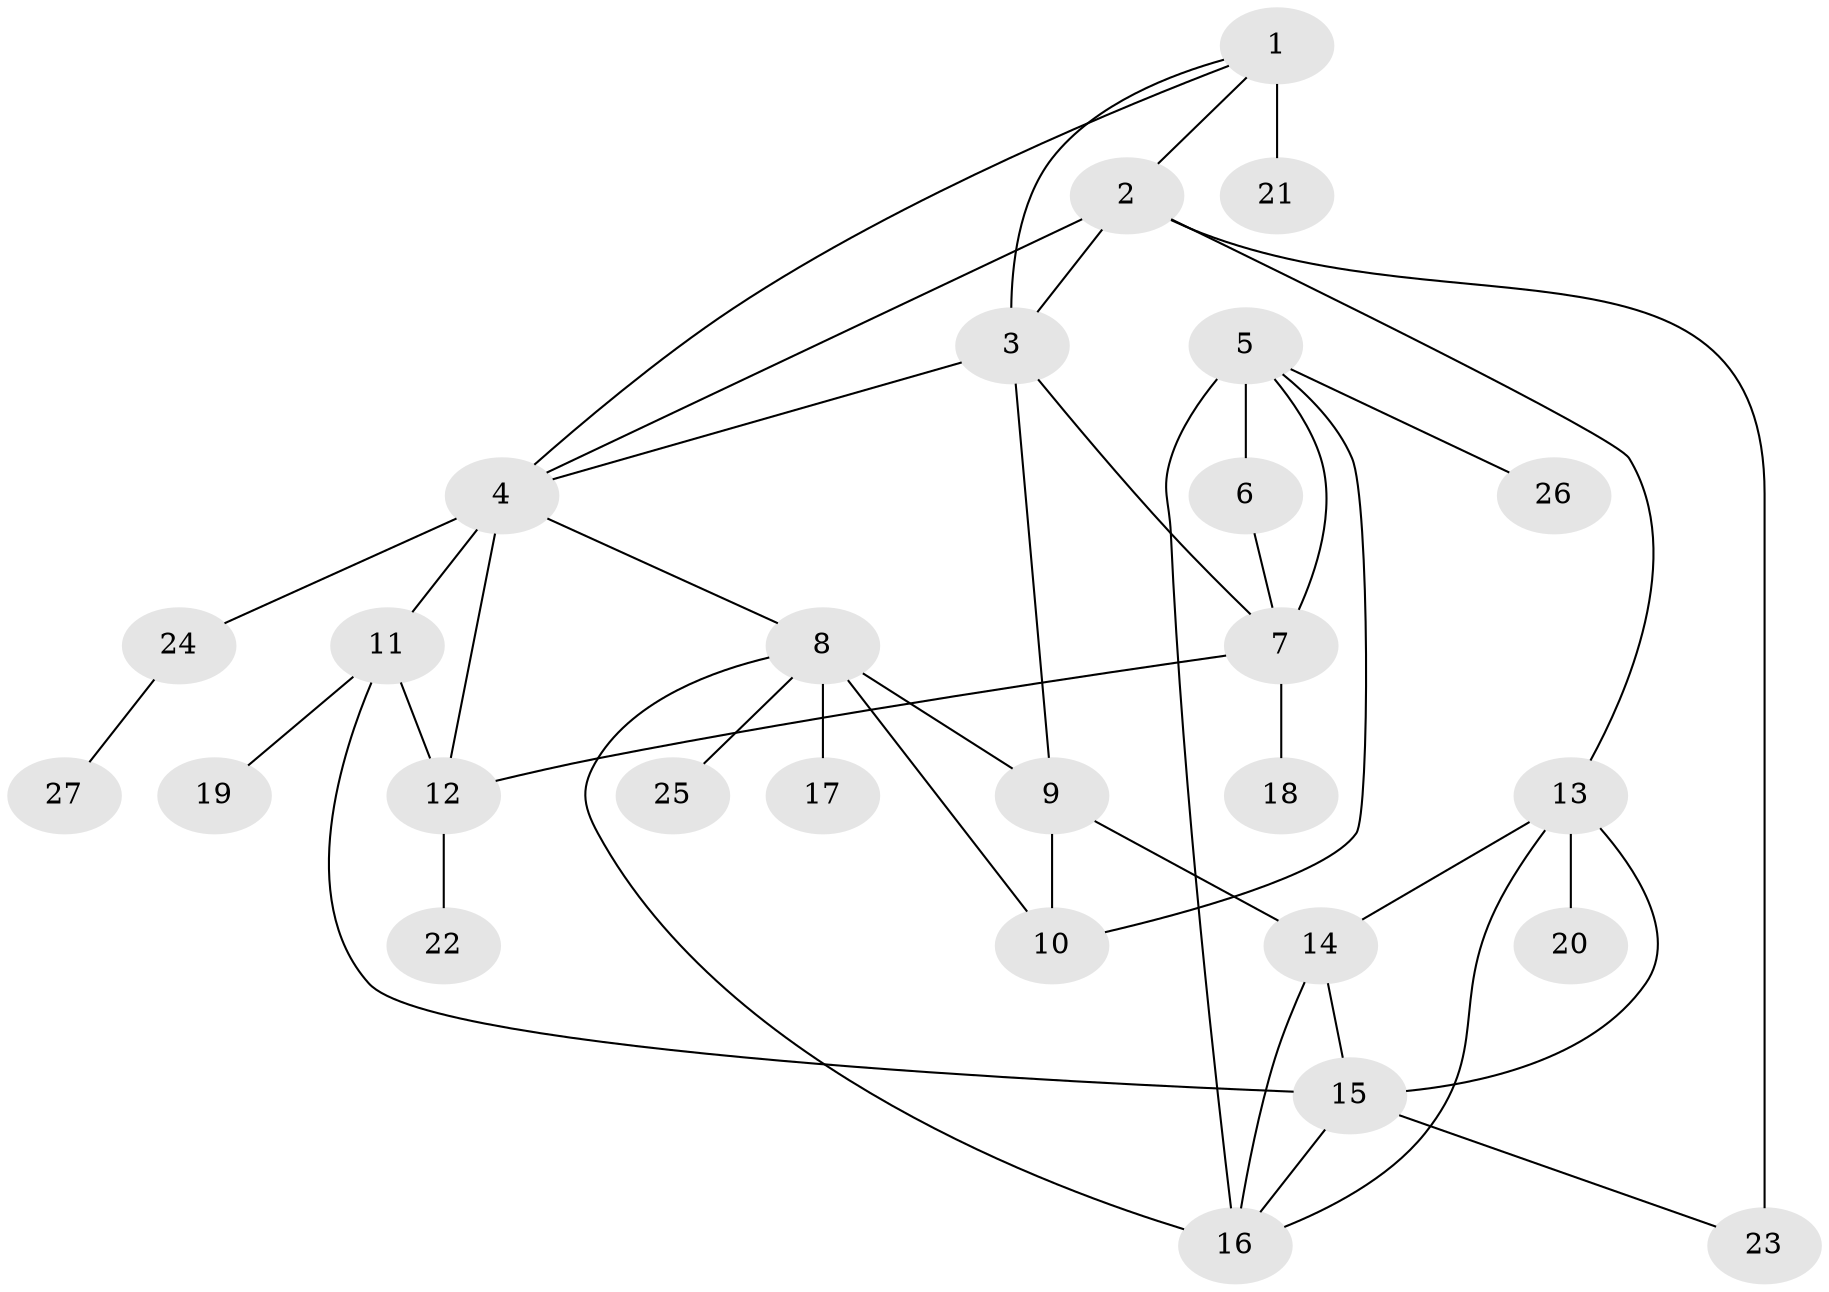 // original degree distribution, {8: 0.011627906976744186, 7: 0.08139534883720931, 6: 0.03488372093023256, 5: 0.03488372093023256, 4: 0.011627906976744186, 12: 0.011627906976744186, 14: 0.011627906976744186, 3: 0.023255813953488372, 9: 0.023255813953488372, 1: 0.627906976744186, 2: 0.12790697674418605}
// Generated by graph-tools (version 1.1) at 2025/52/03/04/25 22:52:50]
// undirected, 27 vertices, 43 edges
graph export_dot {
  node [color=gray90,style=filled];
  1;
  2;
  3;
  4;
  5;
  6;
  7;
  8;
  9;
  10;
  11;
  12;
  13;
  14;
  15;
  16;
  17;
  18;
  19;
  20;
  21;
  22;
  23;
  24;
  25;
  26;
  27;
  1 -- 2 [weight=1.0];
  1 -- 3 [weight=1.0];
  1 -- 4 [weight=1.0];
  1 -- 21 [weight=4.0];
  2 -- 3 [weight=1.0];
  2 -- 4 [weight=1.0];
  2 -- 13 [weight=1.0];
  2 -- 23 [weight=2.0];
  3 -- 4 [weight=1.0];
  3 -- 7 [weight=1.0];
  3 -- 9 [weight=1.0];
  4 -- 8 [weight=1.0];
  4 -- 11 [weight=2.0];
  4 -- 12 [weight=2.0];
  4 -- 24 [weight=1.0];
  5 -- 6 [weight=10.0];
  5 -- 7 [weight=2.0];
  5 -- 10 [weight=3.0];
  5 -- 16 [weight=1.0];
  5 -- 26 [weight=1.0];
  6 -- 7 [weight=1.0];
  7 -- 12 [weight=1.0];
  7 -- 18 [weight=1.0];
  8 -- 9 [weight=1.0];
  8 -- 10 [weight=2.0];
  8 -- 16 [weight=1.0];
  8 -- 17 [weight=7.0];
  8 -- 25 [weight=1.0];
  9 -- 10 [weight=2.0];
  9 -- 14 [weight=1.0];
  11 -- 12 [weight=1.0];
  11 -- 15 [weight=1.0];
  11 -- 19 [weight=1.0];
  12 -- 22 [weight=1.0];
  13 -- 14 [weight=1.0];
  13 -- 15 [weight=1.0];
  13 -- 16 [weight=1.0];
  13 -- 20 [weight=1.0];
  14 -- 15 [weight=1.0];
  14 -- 16 [weight=1.0];
  15 -- 16 [weight=1.0];
  15 -- 23 [weight=1.0];
  24 -- 27 [weight=1.0];
}
